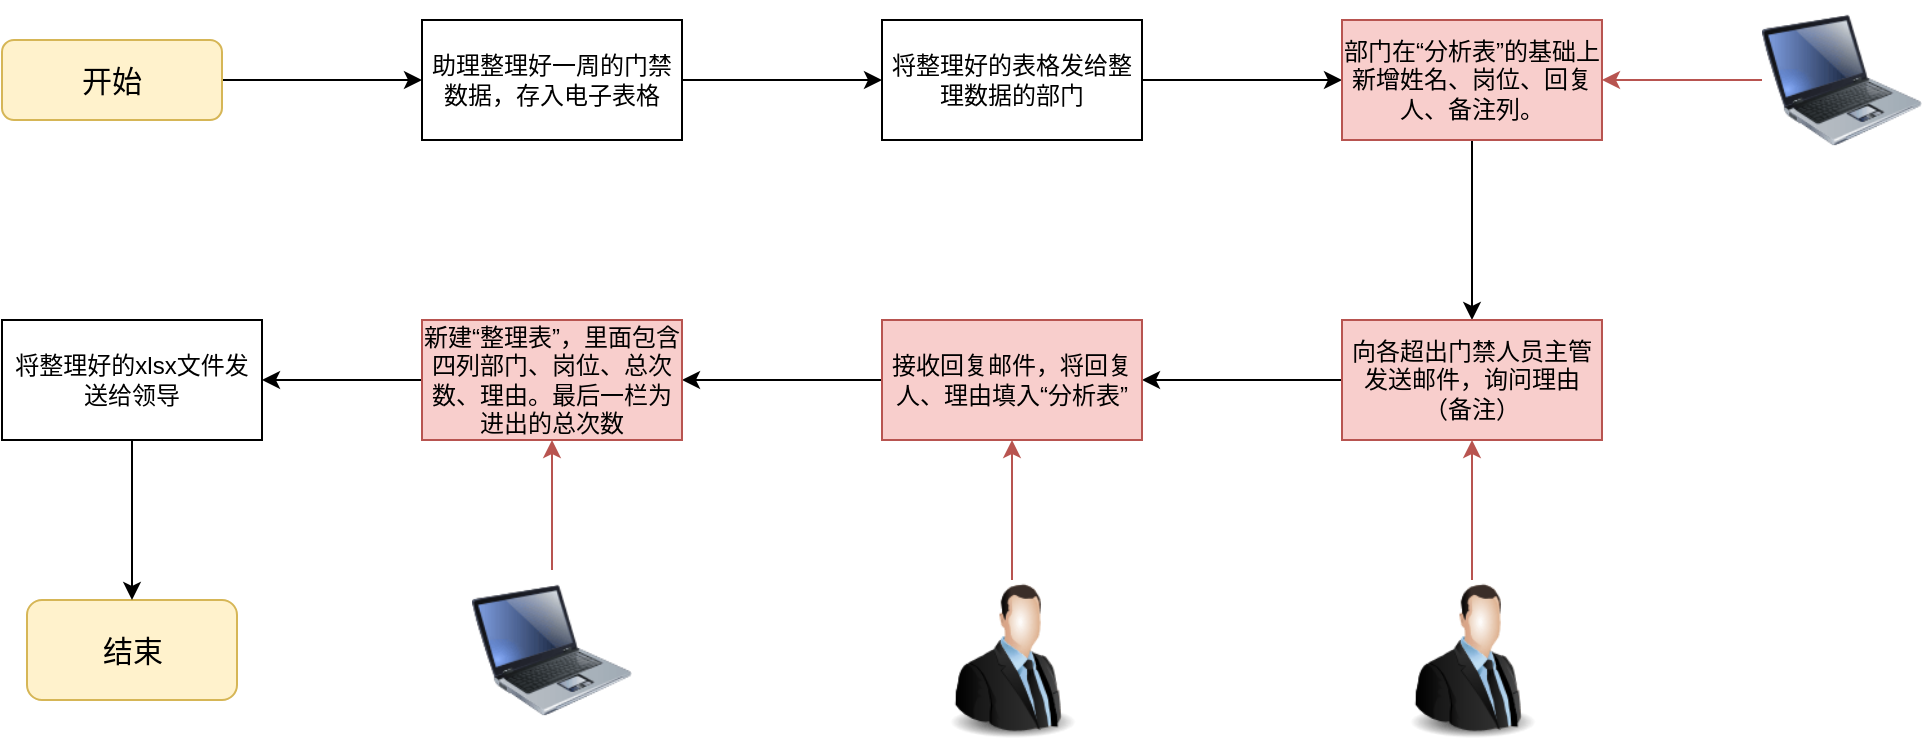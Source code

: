 <mxfile version="22.1.17" type="github">
  <diagram id="C5RBs43oDa-KdzZeNtuy" name="Page-1">
    <mxGraphModel dx="1050" dy="530" grid="1" gridSize="10" guides="1" tooltips="1" connect="1" arrows="1" fold="1" page="1" pageScale="1" pageWidth="3300" pageHeight="2339" math="0" shadow="0">
      <root>
        <mxCell id="WIyWlLk6GJQsqaUBKTNV-0" />
        <mxCell id="WIyWlLk6GJQsqaUBKTNV-1" parent="WIyWlLk6GJQsqaUBKTNV-0" />
        <mxCell id="XLVktO2jO21RJNW1cMOq-1" style="edgeStyle=orthogonalEdgeStyle;rounded=0;orthogonalLoop=1;jettySize=auto;html=1;exitX=1;exitY=0.5;exitDx=0;exitDy=0;entryX=0;entryY=0.5;entryDx=0;entryDy=0;" parent="WIyWlLk6GJQsqaUBKTNV-1" source="Xz1nmAx9QvrgqzK91KpJ-3" target="Xz1nmAx9QvrgqzK91KpJ-5" edge="1">
          <mxGeometry relative="1" as="geometry" />
        </mxCell>
        <mxCell id="Xz1nmAx9QvrgqzK91KpJ-3" value="&lt;font style=&quot;font-size: 15px;&quot;&gt;开始&lt;/font&gt;" style="rounded=1;whiteSpace=wrap;html=1;fillColor=#fff2cc;strokeColor=#d6b656;" parent="WIyWlLk6GJQsqaUBKTNV-1" vertex="1">
          <mxGeometry x="80" y="110" width="110" height="40" as="geometry" />
        </mxCell>
        <mxCell id="Xz1nmAx9QvrgqzK91KpJ-4" value="&lt;font style=&quot;font-size: 15px;&quot;&gt;结束&lt;/font&gt;" style="rounded=1;whiteSpace=wrap;html=1;fillColor=#fff2cc;strokeColor=#d6b656;" parent="WIyWlLk6GJQsqaUBKTNV-1" vertex="1">
          <mxGeometry x="92.5" y="390" width="105" height="50" as="geometry" />
        </mxCell>
        <mxCell id="XLVktO2jO21RJNW1cMOq-2" style="edgeStyle=orthogonalEdgeStyle;rounded=0;orthogonalLoop=1;jettySize=auto;html=1;exitX=1;exitY=0.5;exitDx=0;exitDy=0;entryX=0;entryY=0.5;entryDx=0;entryDy=0;" parent="WIyWlLk6GJQsqaUBKTNV-1" source="Xz1nmAx9QvrgqzK91KpJ-5" target="Xz1nmAx9QvrgqzK91KpJ-7" edge="1">
          <mxGeometry relative="1" as="geometry" />
        </mxCell>
        <mxCell id="Xz1nmAx9QvrgqzK91KpJ-5" value="助理整理好一周的门禁数据，存入电子表格" style="rounded=0;whiteSpace=wrap;html=1;" parent="WIyWlLk6GJQsqaUBKTNV-1" vertex="1">
          <mxGeometry x="290" y="100" width="130" height="60" as="geometry" />
        </mxCell>
        <mxCell id="XLVktO2jO21RJNW1cMOq-3" style="edgeStyle=orthogonalEdgeStyle;rounded=0;orthogonalLoop=1;jettySize=auto;html=1;exitX=1;exitY=0.5;exitDx=0;exitDy=0;entryX=0;entryY=0.5;entryDx=0;entryDy=0;" parent="WIyWlLk6GJQsqaUBKTNV-1" source="Xz1nmAx9QvrgqzK91KpJ-7" target="Xz1nmAx9QvrgqzK91KpJ-9" edge="1">
          <mxGeometry relative="1" as="geometry" />
        </mxCell>
        <mxCell id="Xz1nmAx9QvrgqzK91KpJ-7" value="将整理好的表格发给整理数据的部门" style="rounded=0;whiteSpace=wrap;html=1;" parent="WIyWlLk6GJQsqaUBKTNV-1" vertex="1">
          <mxGeometry x="520" y="100" width="130" height="60" as="geometry" />
        </mxCell>
        <mxCell id="XLVktO2jO21RJNW1cMOq-4" style="edgeStyle=orthogonalEdgeStyle;rounded=0;orthogonalLoop=1;jettySize=auto;html=1;exitX=0.5;exitY=1;exitDx=0;exitDy=0;entryX=0.5;entryY=0;entryDx=0;entryDy=0;" parent="WIyWlLk6GJQsqaUBKTNV-1" source="Xz1nmAx9QvrgqzK91KpJ-9" target="Xz1nmAx9QvrgqzK91KpJ-10" edge="1">
          <mxGeometry relative="1" as="geometry" />
        </mxCell>
        <mxCell id="Xz1nmAx9QvrgqzK91KpJ-9" value="部门在“分析表”的基础上新增姓名、岗位、回复人、备注列。" style="rounded=0;whiteSpace=wrap;html=1;fillColor=#f8cecc;strokeColor=#b85450;" parent="WIyWlLk6GJQsqaUBKTNV-1" vertex="1">
          <mxGeometry x="750" y="100" width="130" height="60" as="geometry" />
        </mxCell>
        <mxCell id="XLVktO2jO21RJNW1cMOq-5" style="edgeStyle=orthogonalEdgeStyle;rounded=0;orthogonalLoop=1;jettySize=auto;html=1;exitX=0;exitY=0.5;exitDx=0;exitDy=0;entryX=1;entryY=0.5;entryDx=0;entryDy=0;" parent="WIyWlLk6GJQsqaUBKTNV-1" source="Xz1nmAx9QvrgqzK91KpJ-10" target="Xz1nmAx9QvrgqzK91KpJ-11" edge="1">
          <mxGeometry relative="1" as="geometry" />
        </mxCell>
        <mxCell id="Xz1nmAx9QvrgqzK91KpJ-10" value="向各超出门禁人员主管发送邮件，询问理由（备注）" style="rounded=0;whiteSpace=wrap;html=1;fillColor=#f8cecc;strokeColor=#b85450;" parent="WIyWlLk6GJQsqaUBKTNV-1" vertex="1">
          <mxGeometry x="750" y="250" width="130" height="60" as="geometry" />
        </mxCell>
        <mxCell id="XLVktO2jO21RJNW1cMOq-6" style="edgeStyle=orthogonalEdgeStyle;rounded=0;orthogonalLoop=1;jettySize=auto;html=1;exitX=0;exitY=0.5;exitDx=0;exitDy=0;entryX=1;entryY=0.5;entryDx=0;entryDy=0;" parent="WIyWlLk6GJQsqaUBKTNV-1" source="Xz1nmAx9QvrgqzK91KpJ-11" target="SEK0KGETxBTAh0PKZT3X-0" edge="1">
          <mxGeometry relative="1" as="geometry" />
        </mxCell>
        <mxCell id="Xz1nmAx9QvrgqzK91KpJ-11" value="接收回复邮件，将回复人、理由填入“分析表”" style="rounded=0;whiteSpace=wrap;html=1;fillColor=#f8cecc;strokeColor=#b85450;" parent="WIyWlLk6GJQsqaUBKTNV-1" vertex="1">
          <mxGeometry x="520" y="250" width="130" height="60" as="geometry" />
        </mxCell>
        <mxCell id="XLVktO2jO21RJNW1cMOq-7" style="edgeStyle=orthogonalEdgeStyle;rounded=0;orthogonalLoop=1;jettySize=auto;html=1;exitX=0;exitY=0.5;exitDx=0;exitDy=0;entryX=1;entryY=0.5;entryDx=0;entryDy=0;" parent="WIyWlLk6GJQsqaUBKTNV-1" source="SEK0KGETxBTAh0PKZT3X-0" target="SEK0KGETxBTAh0PKZT3X-1" edge="1">
          <mxGeometry relative="1" as="geometry" />
        </mxCell>
        <mxCell id="SEK0KGETxBTAh0PKZT3X-0" value="新建“整理表”，里面包含四列部门、岗位、总次数、理由。最后一栏为进出的总次数" style="rounded=0;whiteSpace=wrap;html=1;fillColor=#f8cecc;strokeColor=#b85450;" parent="WIyWlLk6GJQsqaUBKTNV-1" vertex="1">
          <mxGeometry x="290" y="250" width="130" height="60" as="geometry" />
        </mxCell>
        <mxCell id="XLVktO2jO21RJNW1cMOq-8" style="edgeStyle=orthogonalEdgeStyle;rounded=0;orthogonalLoop=1;jettySize=auto;html=1;exitX=0.5;exitY=1;exitDx=0;exitDy=0;entryX=0.5;entryY=0;entryDx=0;entryDy=0;" parent="WIyWlLk6GJQsqaUBKTNV-1" source="SEK0KGETxBTAh0PKZT3X-1" target="Xz1nmAx9QvrgqzK91KpJ-4" edge="1">
          <mxGeometry relative="1" as="geometry" />
        </mxCell>
        <mxCell id="SEK0KGETxBTAh0PKZT3X-1" value="将整理好的xlsx文件发送给领导" style="rounded=0;whiteSpace=wrap;html=1;" parent="WIyWlLk6GJQsqaUBKTNV-1" vertex="1">
          <mxGeometry x="80" y="250" width="130" height="60" as="geometry" />
        </mxCell>
        <mxCell id="JDn89AI7TzcRVuBaxVzc-7" style="edgeStyle=orthogonalEdgeStyle;rounded=0;orthogonalLoop=1;jettySize=auto;html=1;exitX=0.5;exitY=0;exitDx=0;exitDy=0;entryX=0.5;entryY=1;entryDx=0;entryDy=0;fillColor=#f8cecc;strokeColor=#b85450;" edge="1" parent="WIyWlLk6GJQsqaUBKTNV-1" source="JDn89AI7TzcRVuBaxVzc-0" target="Xz1nmAx9QvrgqzK91KpJ-11">
          <mxGeometry relative="1" as="geometry" />
        </mxCell>
        <mxCell id="JDn89AI7TzcRVuBaxVzc-0" value="" style="image;html=1;image=img/lib/clip_art/people/Suit_Man_128x128.png" vertex="1" parent="WIyWlLk6GJQsqaUBKTNV-1">
          <mxGeometry x="545" y="380" width="80" height="80" as="geometry" />
        </mxCell>
        <mxCell id="JDn89AI7TzcRVuBaxVzc-9" style="edgeStyle=orthogonalEdgeStyle;rounded=0;orthogonalLoop=1;jettySize=auto;html=1;exitX=0.5;exitY=0;exitDx=0;exitDy=0;entryX=0.5;entryY=1;entryDx=0;entryDy=0;fillColor=#f8cecc;strokeColor=#b85450;" edge="1" parent="WIyWlLk6GJQsqaUBKTNV-1" source="JDn89AI7TzcRVuBaxVzc-1" target="Xz1nmAx9QvrgqzK91KpJ-10">
          <mxGeometry relative="1" as="geometry" />
        </mxCell>
        <mxCell id="JDn89AI7TzcRVuBaxVzc-1" value="" style="image;html=1;image=img/lib/clip_art/people/Suit_Man_128x128.png" vertex="1" parent="WIyWlLk6GJQsqaUBKTNV-1">
          <mxGeometry x="775" y="380" width="80" height="80" as="geometry" />
        </mxCell>
        <mxCell id="JDn89AI7TzcRVuBaxVzc-6" style="edgeStyle=orthogonalEdgeStyle;rounded=0;orthogonalLoop=1;jettySize=auto;html=1;exitX=0.5;exitY=0;exitDx=0;exitDy=0;entryX=0.5;entryY=1;entryDx=0;entryDy=0;fillColor=#f8cecc;strokeColor=#b85450;" edge="1" parent="WIyWlLk6GJQsqaUBKTNV-1" source="JDn89AI7TzcRVuBaxVzc-2" target="SEK0KGETxBTAh0PKZT3X-0">
          <mxGeometry relative="1" as="geometry" />
        </mxCell>
        <mxCell id="JDn89AI7TzcRVuBaxVzc-2" value="" style="image;html=1;image=img/lib/clip_art/computers/Laptop_128x128.png" vertex="1" parent="WIyWlLk6GJQsqaUBKTNV-1">
          <mxGeometry x="315" y="375" width="80" height="80" as="geometry" />
        </mxCell>
        <mxCell id="JDn89AI7TzcRVuBaxVzc-10" style="edgeStyle=orthogonalEdgeStyle;rounded=0;orthogonalLoop=1;jettySize=auto;html=1;exitX=0;exitY=0.5;exitDx=0;exitDy=0;entryX=1;entryY=0.5;entryDx=0;entryDy=0;fillColor=#f8cecc;strokeColor=#b85450;" edge="1" parent="WIyWlLk6GJQsqaUBKTNV-1" source="JDn89AI7TzcRVuBaxVzc-3" target="Xz1nmAx9QvrgqzK91KpJ-9">
          <mxGeometry relative="1" as="geometry" />
        </mxCell>
        <mxCell id="JDn89AI7TzcRVuBaxVzc-3" value="" style="image;html=1;image=img/lib/clip_art/computers/Laptop_128x128.png" vertex="1" parent="WIyWlLk6GJQsqaUBKTNV-1">
          <mxGeometry x="960" y="90" width="80" height="80" as="geometry" />
        </mxCell>
      </root>
    </mxGraphModel>
  </diagram>
</mxfile>
